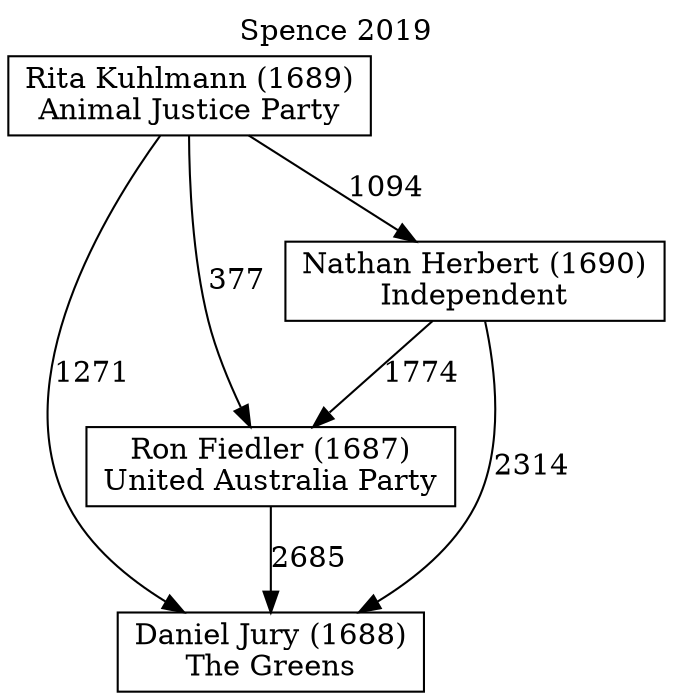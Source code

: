 // House preference flow
digraph "Daniel Jury (1688)_Spence_2019" {
	graph [label="Spence 2019" labelloc=t mclimit=10]
	node [shape=box]
	"Daniel Jury (1688)" [label="Daniel Jury (1688)
The Greens"]
	"Ron Fiedler (1687)" [label="Ron Fiedler (1687)
United Australia Party"]
	"Nathan Herbert (1690)" [label="Nathan Herbert (1690)
Independent"]
	"Rita Kuhlmann (1689)" [label="Rita Kuhlmann (1689)
Animal Justice Party"]
	"Daniel Jury (1688)" [label="Daniel Jury (1688)
The Greens"]
	"Nathan Herbert (1690)" [label="Nathan Herbert (1690)
Independent"]
	"Rita Kuhlmann (1689)" [label="Rita Kuhlmann (1689)
Animal Justice Party"]
	"Daniel Jury (1688)" [label="Daniel Jury (1688)
The Greens"]
	"Rita Kuhlmann (1689)" [label="Rita Kuhlmann (1689)
Animal Justice Party"]
	"Rita Kuhlmann (1689)" [label="Rita Kuhlmann (1689)
Animal Justice Party"]
	"Nathan Herbert (1690)" [label="Nathan Herbert (1690)
Independent"]
	"Rita Kuhlmann (1689)" [label="Rita Kuhlmann (1689)
Animal Justice Party"]
	"Rita Kuhlmann (1689)" [label="Rita Kuhlmann (1689)
Animal Justice Party"]
	"Ron Fiedler (1687)" [label="Ron Fiedler (1687)
United Australia Party"]
	"Nathan Herbert (1690)" [label="Nathan Herbert (1690)
Independent"]
	"Rita Kuhlmann (1689)" [label="Rita Kuhlmann (1689)
Animal Justice Party"]
	"Ron Fiedler (1687)" [label="Ron Fiedler (1687)
United Australia Party"]
	"Rita Kuhlmann (1689)" [label="Rita Kuhlmann (1689)
Animal Justice Party"]
	"Rita Kuhlmann (1689)" [label="Rita Kuhlmann (1689)
Animal Justice Party"]
	"Nathan Herbert (1690)" [label="Nathan Herbert (1690)
Independent"]
	"Rita Kuhlmann (1689)" [label="Rita Kuhlmann (1689)
Animal Justice Party"]
	"Rita Kuhlmann (1689)" [label="Rita Kuhlmann (1689)
Animal Justice Party"]
	"Ron Fiedler (1687)" -> "Daniel Jury (1688)" [label=2685]
	"Nathan Herbert (1690)" -> "Ron Fiedler (1687)" [label=1774]
	"Rita Kuhlmann (1689)" -> "Nathan Herbert (1690)" [label=1094]
	"Nathan Herbert (1690)" -> "Daniel Jury (1688)" [label=2314]
	"Rita Kuhlmann (1689)" -> "Daniel Jury (1688)" [label=1271]
	"Rita Kuhlmann (1689)" -> "Ron Fiedler (1687)" [label=377]
}
